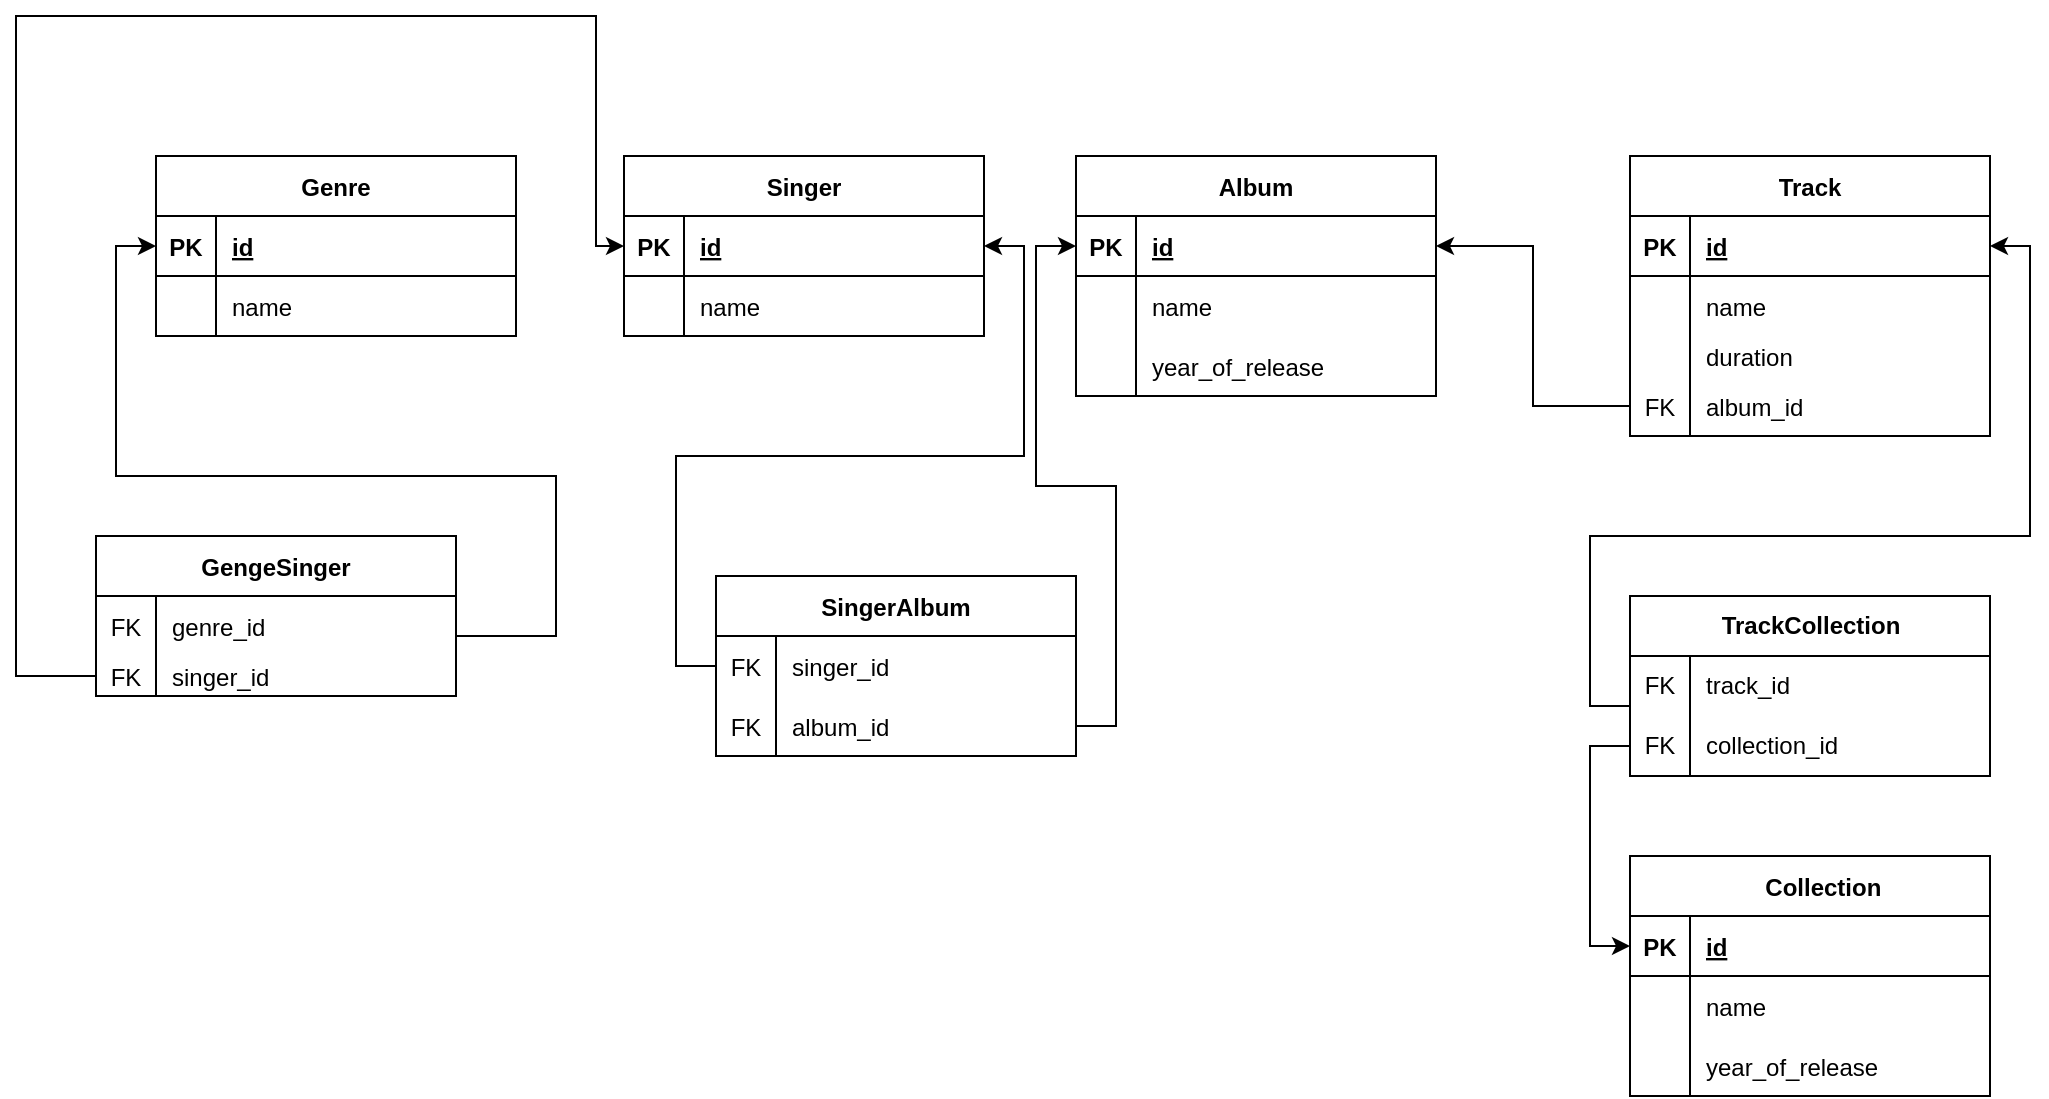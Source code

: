 <mxfile version="21.0.6" type="device"><diagram id="7imjUtlQZrsUdaJ6XVSP" name="Страница 1"><mxGraphModel dx="933" dy="583" grid="1" gridSize="10" guides="1" tooltips="1" connect="1" arrows="1" fold="1" page="1" pageScale="1" pageWidth="827" pageHeight="1169" math="0" shadow="0"><root><mxCell id="0"/><mxCell id="1" parent="0"/><mxCell id="hWGLlYiGaOkN0zs6Um-a-1" value="Genre" style="shape=table;startSize=30;container=1;collapsible=1;childLayout=tableLayout;fixedRows=1;rowLines=0;fontStyle=1;align=center;resizeLast=1;" parent="1" vertex="1"><mxGeometry x="90" y="170" width="180" height="90" as="geometry"/></mxCell><mxCell id="hWGLlYiGaOkN0zs6Um-a-2" value="" style="shape=tableRow;horizontal=0;startSize=0;swimlaneHead=0;swimlaneBody=0;fillColor=none;collapsible=0;dropTarget=0;points=[[0,0.5],[1,0.5]];portConstraint=eastwest;top=0;left=0;right=0;bottom=1;" parent="hWGLlYiGaOkN0zs6Um-a-1" vertex="1"><mxGeometry y="30" width="180" height="30" as="geometry"/></mxCell><mxCell id="hWGLlYiGaOkN0zs6Um-a-3" value="PK" style="shape=partialRectangle;connectable=0;fillColor=none;top=0;left=0;bottom=0;right=0;fontStyle=1;overflow=hidden;" parent="hWGLlYiGaOkN0zs6Um-a-2" vertex="1"><mxGeometry width="30" height="30" as="geometry"><mxRectangle width="30" height="30" as="alternateBounds"/></mxGeometry></mxCell><mxCell id="hWGLlYiGaOkN0zs6Um-a-4" value="id" style="shape=partialRectangle;connectable=0;fillColor=none;top=0;left=0;bottom=0;right=0;align=left;spacingLeft=6;fontStyle=5;overflow=hidden;" parent="hWGLlYiGaOkN0zs6Um-a-2" vertex="1"><mxGeometry x="30" width="150" height="30" as="geometry"><mxRectangle width="150" height="30" as="alternateBounds"/></mxGeometry></mxCell><mxCell id="hWGLlYiGaOkN0zs6Um-a-5" value="" style="shape=tableRow;horizontal=0;startSize=0;swimlaneHead=0;swimlaneBody=0;fillColor=none;collapsible=0;dropTarget=0;points=[[0,0.5],[1,0.5]];portConstraint=eastwest;top=0;left=0;right=0;bottom=0;" parent="hWGLlYiGaOkN0zs6Um-a-1" vertex="1"><mxGeometry y="60" width="180" height="30" as="geometry"/></mxCell><mxCell id="hWGLlYiGaOkN0zs6Um-a-6" value="" style="shape=partialRectangle;connectable=0;fillColor=none;top=0;left=0;bottom=0;right=0;editable=1;overflow=hidden;" parent="hWGLlYiGaOkN0zs6Um-a-5" vertex="1"><mxGeometry width="30" height="30" as="geometry"><mxRectangle width="30" height="30" as="alternateBounds"/></mxGeometry></mxCell><mxCell id="hWGLlYiGaOkN0zs6Um-a-7" value="name" style="shape=partialRectangle;connectable=0;fillColor=none;top=0;left=0;bottom=0;right=0;align=left;spacingLeft=6;overflow=hidden;" parent="hWGLlYiGaOkN0zs6Um-a-5" vertex="1"><mxGeometry x="30" width="150" height="30" as="geometry"><mxRectangle width="150" height="30" as="alternateBounds"/></mxGeometry></mxCell><mxCell id="hWGLlYiGaOkN0zs6Um-a-14" value="Singer" style="shape=table;startSize=30;container=1;collapsible=1;childLayout=tableLayout;fixedRows=1;rowLines=0;fontStyle=1;align=center;resizeLast=1;" parent="1" vertex="1"><mxGeometry x="324" y="170" width="180" height="90" as="geometry"/></mxCell><mxCell id="hWGLlYiGaOkN0zs6Um-a-15" value="" style="shape=tableRow;horizontal=0;startSize=0;swimlaneHead=0;swimlaneBody=0;fillColor=none;collapsible=0;dropTarget=0;points=[[0,0.5],[1,0.5]];portConstraint=eastwest;top=0;left=0;right=0;bottom=1;" parent="hWGLlYiGaOkN0zs6Um-a-14" vertex="1"><mxGeometry y="30" width="180" height="30" as="geometry"/></mxCell><mxCell id="hWGLlYiGaOkN0zs6Um-a-16" value="PK" style="shape=partialRectangle;connectable=0;fillColor=none;top=0;left=0;bottom=0;right=0;fontStyle=1;overflow=hidden;" parent="hWGLlYiGaOkN0zs6Um-a-15" vertex="1"><mxGeometry width="30" height="30" as="geometry"><mxRectangle width="30" height="30" as="alternateBounds"/></mxGeometry></mxCell><mxCell id="hWGLlYiGaOkN0zs6Um-a-17" value="id" style="shape=partialRectangle;connectable=0;fillColor=none;top=0;left=0;bottom=0;right=0;align=left;spacingLeft=6;fontStyle=5;overflow=hidden;" parent="hWGLlYiGaOkN0zs6Um-a-15" vertex="1"><mxGeometry x="30" width="150" height="30" as="geometry"><mxRectangle width="150" height="30" as="alternateBounds"/></mxGeometry></mxCell><mxCell id="hWGLlYiGaOkN0zs6Um-a-18" value="" style="shape=tableRow;horizontal=0;startSize=0;swimlaneHead=0;swimlaneBody=0;fillColor=none;collapsible=0;dropTarget=0;points=[[0,0.5],[1,0.5]];portConstraint=eastwest;top=0;left=0;right=0;bottom=0;" parent="hWGLlYiGaOkN0zs6Um-a-14" vertex="1"><mxGeometry y="60" width="180" height="30" as="geometry"/></mxCell><mxCell id="hWGLlYiGaOkN0zs6Um-a-19" value="" style="shape=partialRectangle;connectable=0;fillColor=none;top=0;left=0;bottom=0;right=0;editable=1;overflow=hidden;" parent="hWGLlYiGaOkN0zs6Um-a-18" vertex="1"><mxGeometry width="30" height="30" as="geometry"><mxRectangle width="30" height="30" as="alternateBounds"/></mxGeometry></mxCell><mxCell id="hWGLlYiGaOkN0zs6Um-a-20" value="name" style="shape=partialRectangle;connectable=0;fillColor=none;top=0;left=0;bottom=0;right=0;align=left;spacingLeft=6;overflow=hidden;" parent="hWGLlYiGaOkN0zs6Um-a-18" vertex="1"><mxGeometry x="30" width="150" height="30" as="geometry"><mxRectangle width="150" height="30" as="alternateBounds"/></mxGeometry></mxCell><mxCell id="hWGLlYiGaOkN0zs6Um-a-27" value="Album" style="shape=table;startSize=30;container=1;collapsible=1;childLayout=tableLayout;fixedRows=1;rowLines=0;fontStyle=1;align=center;resizeLast=1;" parent="1" vertex="1"><mxGeometry x="550" y="170" width="180" height="120" as="geometry"/></mxCell><mxCell id="hWGLlYiGaOkN0zs6Um-a-28" value="" style="shape=tableRow;horizontal=0;startSize=0;swimlaneHead=0;swimlaneBody=0;fillColor=none;collapsible=0;dropTarget=0;points=[[0,0.5],[1,0.5]];portConstraint=eastwest;top=0;left=0;right=0;bottom=1;" parent="hWGLlYiGaOkN0zs6Um-a-27" vertex="1"><mxGeometry y="30" width="180" height="30" as="geometry"/></mxCell><mxCell id="hWGLlYiGaOkN0zs6Um-a-29" value="PK" style="shape=partialRectangle;connectable=0;fillColor=none;top=0;left=0;bottom=0;right=0;fontStyle=1;overflow=hidden;" parent="hWGLlYiGaOkN0zs6Um-a-28" vertex="1"><mxGeometry width="30" height="30" as="geometry"><mxRectangle width="30" height="30" as="alternateBounds"/></mxGeometry></mxCell><mxCell id="hWGLlYiGaOkN0zs6Um-a-30" value="id" style="shape=partialRectangle;connectable=0;fillColor=none;top=0;left=0;bottom=0;right=0;align=left;spacingLeft=6;fontStyle=5;overflow=hidden;" parent="hWGLlYiGaOkN0zs6Um-a-28" vertex="1"><mxGeometry x="30" width="150" height="30" as="geometry"><mxRectangle width="150" height="30" as="alternateBounds"/></mxGeometry></mxCell><mxCell id="hWGLlYiGaOkN0zs6Um-a-31" value="" style="shape=tableRow;horizontal=0;startSize=0;swimlaneHead=0;swimlaneBody=0;fillColor=none;collapsible=0;dropTarget=0;points=[[0,0.5],[1,0.5]];portConstraint=eastwest;top=0;left=0;right=0;bottom=0;" parent="hWGLlYiGaOkN0zs6Um-a-27" vertex="1"><mxGeometry y="60" width="180" height="30" as="geometry"/></mxCell><mxCell id="hWGLlYiGaOkN0zs6Um-a-32" value="" style="shape=partialRectangle;connectable=0;fillColor=none;top=0;left=0;bottom=0;right=0;editable=1;overflow=hidden;" parent="hWGLlYiGaOkN0zs6Um-a-31" vertex="1"><mxGeometry width="30" height="30" as="geometry"><mxRectangle width="30" height="30" as="alternateBounds"/></mxGeometry></mxCell><mxCell id="hWGLlYiGaOkN0zs6Um-a-33" value="name" style="shape=partialRectangle;connectable=0;fillColor=none;top=0;left=0;bottom=0;right=0;align=left;spacingLeft=6;overflow=hidden;" parent="hWGLlYiGaOkN0zs6Um-a-31" vertex="1"><mxGeometry x="30" width="150" height="30" as="geometry"><mxRectangle width="150" height="30" as="alternateBounds"/></mxGeometry></mxCell><mxCell id="hWGLlYiGaOkN0zs6Um-a-34" value="" style="shape=tableRow;horizontal=0;startSize=0;swimlaneHead=0;swimlaneBody=0;fillColor=none;collapsible=0;dropTarget=0;points=[[0,0.5],[1,0.5]];portConstraint=eastwest;top=0;left=0;right=0;bottom=0;" parent="hWGLlYiGaOkN0zs6Um-a-27" vertex="1"><mxGeometry y="90" width="180" height="30" as="geometry"/></mxCell><mxCell id="hWGLlYiGaOkN0zs6Um-a-35" value="" style="shape=partialRectangle;connectable=0;fillColor=none;top=0;left=0;bottom=0;right=0;editable=1;overflow=hidden;" parent="hWGLlYiGaOkN0zs6Um-a-34" vertex="1"><mxGeometry width="30" height="30" as="geometry"><mxRectangle width="30" height="30" as="alternateBounds"/></mxGeometry></mxCell><mxCell id="hWGLlYiGaOkN0zs6Um-a-36" value="year_of_release" style="shape=partialRectangle;connectable=0;fillColor=none;top=0;left=0;bottom=0;right=0;align=left;spacingLeft=6;overflow=hidden;" parent="hWGLlYiGaOkN0zs6Um-a-34" vertex="1"><mxGeometry x="30" width="150" height="30" as="geometry"><mxRectangle width="150" height="30" as="alternateBounds"/></mxGeometry></mxCell><mxCell id="hWGLlYiGaOkN0zs6Um-a-40" value="Track" style="shape=table;startSize=30;container=1;collapsible=1;childLayout=tableLayout;fixedRows=1;rowLines=0;fontStyle=1;align=center;resizeLast=1;" parent="1" vertex="1"><mxGeometry x="827" y="170" width="180" height="140" as="geometry"/></mxCell><mxCell id="hWGLlYiGaOkN0zs6Um-a-41" value="" style="shape=tableRow;horizontal=0;startSize=0;swimlaneHead=0;swimlaneBody=0;fillColor=none;collapsible=0;dropTarget=0;points=[[0,0.5],[1,0.5]];portConstraint=eastwest;top=0;left=0;right=0;bottom=1;" parent="hWGLlYiGaOkN0zs6Um-a-40" vertex="1"><mxGeometry y="30" width="180" height="30" as="geometry"/></mxCell><mxCell id="hWGLlYiGaOkN0zs6Um-a-42" value="PK" style="shape=partialRectangle;connectable=0;fillColor=none;top=0;left=0;bottom=0;right=0;fontStyle=1;overflow=hidden;" parent="hWGLlYiGaOkN0zs6Um-a-41" vertex="1"><mxGeometry width="30" height="30" as="geometry"><mxRectangle width="30" height="30" as="alternateBounds"/></mxGeometry></mxCell><mxCell id="hWGLlYiGaOkN0zs6Um-a-43" value="id" style="shape=partialRectangle;connectable=0;fillColor=none;top=0;left=0;bottom=0;right=0;align=left;spacingLeft=6;fontStyle=5;overflow=hidden;" parent="hWGLlYiGaOkN0zs6Um-a-41" vertex="1"><mxGeometry x="30" width="150" height="30" as="geometry"><mxRectangle width="150" height="30" as="alternateBounds"/></mxGeometry></mxCell><mxCell id="hWGLlYiGaOkN0zs6Um-a-44" value="" style="shape=tableRow;horizontal=0;startSize=0;swimlaneHead=0;swimlaneBody=0;fillColor=none;collapsible=0;dropTarget=0;points=[[0,0.5],[1,0.5]];portConstraint=eastwest;top=0;left=0;right=0;bottom=0;" parent="hWGLlYiGaOkN0zs6Um-a-40" vertex="1"><mxGeometry y="60" width="180" height="30" as="geometry"/></mxCell><mxCell id="hWGLlYiGaOkN0zs6Um-a-45" value="" style="shape=partialRectangle;connectable=0;fillColor=none;top=0;left=0;bottom=0;right=0;editable=1;overflow=hidden;" parent="hWGLlYiGaOkN0zs6Um-a-44" vertex="1"><mxGeometry width="30" height="30" as="geometry"><mxRectangle width="30" height="30" as="alternateBounds"/></mxGeometry></mxCell><mxCell id="hWGLlYiGaOkN0zs6Um-a-46" value="name" style="shape=partialRectangle;connectable=0;fillColor=none;top=0;left=0;bottom=0;right=0;align=left;spacingLeft=6;overflow=hidden;" parent="hWGLlYiGaOkN0zs6Um-a-44" vertex="1"><mxGeometry x="30" width="150" height="30" as="geometry"><mxRectangle width="150" height="30" as="alternateBounds"/></mxGeometry></mxCell><mxCell id="hWGLlYiGaOkN0zs6Um-a-47" value="" style="shape=tableRow;horizontal=0;startSize=0;swimlaneHead=0;swimlaneBody=0;fillColor=none;collapsible=0;dropTarget=0;points=[[0,0.5],[1,0.5]];portConstraint=eastwest;top=0;left=0;right=0;bottom=0;" parent="hWGLlYiGaOkN0zs6Um-a-40" vertex="1"><mxGeometry y="90" width="180" height="20" as="geometry"/></mxCell><mxCell id="hWGLlYiGaOkN0zs6Um-a-48" value="" style="shape=partialRectangle;connectable=0;fillColor=none;top=0;left=0;bottom=0;right=0;editable=1;overflow=hidden;" parent="hWGLlYiGaOkN0zs6Um-a-47" vertex="1"><mxGeometry width="30" height="20" as="geometry"><mxRectangle width="30" height="20" as="alternateBounds"/></mxGeometry></mxCell><mxCell id="hWGLlYiGaOkN0zs6Um-a-49" value="duration" style="shape=partialRectangle;connectable=0;fillColor=none;top=0;left=0;bottom=0;right=0;align=left;spacingLeft=6;overflow=hidden;" parent="hWGLlYiGaOkN0zs6Um-a-47" vertex="1"><mxGeometry x="30" width="150" height="20" as="geometry"><mxRectangle width="150" height="20" as="alternateBounds"/></mxGeometry></mxCell><mxCell id="hWGLlYiGaOkN0zs6Um-a-50" value="" style="shape=tableRow;horizontal=0;startSize=0;swimlaneHead=0;swimlaneBody=0;fillColor=none;collapsible=0;dropTarget=0;points=[[0,0.5],[1,0.5]];portConstraint=eastwest;top=0;left=0;right=0;bottom=0;" parent="hWGLlYiGaOkN0zs6Um-a-40" vertex="1"><mxGeometry y="110" width="180" height="30" as="geometry"/></mxCell><mxCell id="hWGLlYiGaOkN0zs6Um-a-51" value="FK" style="shape=partialRectangle;connectable=0;fillColor=none;top=0;left=0;bottom=0;right=0;editable=1;overflow=hidden;" parent="hWGLlYiGaOkN0zs6Um-a-50" vertex="1"><mxGeometry width="30" height="30" as="geometry"><mxRectangle width="30" height="30" as="alternateBounds"/></mxGeometry></mxCell><mxCell id="hWGLlYiGaOkN0zs6Um-a-52" value="album_id" style="shape=partialRectangle;connectable=0;fillColor=none;top=0;left=0;bottom=0;right=0;align=left;spacingLeft=6;overflow=hidden;" parent="hWGLlYiGaOkN0zs6Um-a-50" vertex="1"><mxGeometry x="30" width="150" height="30" as="geometry"><mxRectangle width="150" height="30" as="alternateBounds"/></mxGeometry></mxCell><mxCell id="hWGLlYiGaOkN0zs6Um-a-53" style="edgeStyle=orthogonalEdgeStyle;rounded=0;orthogonalLoop=1;jettySize=auto;html=1;entryX=1;entryY=0.5;entryDx=0;entryDy=0;" parent="1" source="hWGLlYiGaOkN0zs6Um-a-50" target="hWGLlYiGaOkN0zs6Um-a-28" edge="1"><mxGeometry relative="1" as="geometry"/></mxCell><mxCell id="I2Ei5dNxSrliNuhCWNgE-14" style="edgeStyle=orthogonalEdgeStyle;rounded=0;orthogonalLoop=1;jettySize=auto;html=1;entryX=0;entryY=0.5;entryDx=0;entryDy=0;exitX=1;exitY=0.5;exitDx=0;exitDy=0;" parent="1" source="I2Ei5dNxSrliNuhCWNgE-5" target="hWGLlYiGaOkN0zs6Um-a-2" edge="1"><mxGeometry relative="1" as="geometry"><Array as="points"><mxPoint x="240" y="410"/><mxPoint x="290" y="410"/><mxPoint x="290" y="330"/><mxPoint x="70" y="330"/><mxPoint x="70" y="215"/></Array></mxGeometry></mxCell><mxCell id="I2Ei5dNxSrliNuhCWNgE-1" value="GengeSinger" style="shape=table;startSize=30;container=1;collapsible=1;childLayout=tableLayout;fixedRows=1;rowLines=0;fontStyle=1;align=center;resizeLast=1;" parent="1" vertex="1"><mxGeometry x="60" y="360" width="180" height="80" as="geometry"/></mxCell><mxCell id="I2Ei5dNxSrliNuhCWNgE-5" value="" style="shape=tableRow;horizontal=0;startSize=0;swimlaneHead=0;swimlaneBody=0;fillColor=none;collapsible=0;dropTarget=0;points=[[0,0.5],[1,0.5]];portConstraint=eastwest;top=0;left=0;right=0;bottom=0;" parent="I2Ei5dNxSrliNuhCWNgE-1" vertex="1"><mxGeometry y="30" width="180" height="30" as="geometry"/></mxCell><mxCell id="I2Ei5dNxSrliNuhCWNgE-6" value="FK" style="shape=partialRectangle;connectable=0;fillColor=none;top=0;left=0;bottom=0;right=0;editable=1;overflow=hidden;" parent="I2Ei5dNxSrliNuhCWNgE-5" vertex="1"><mxGeometry width="30" height="30" as="geometry"><mxRectangle width="30" height="30" as="alternateBounds"/></mxGeometry></mxCell><mxCell id="I2Ei5dNxSrliNuhCWNgE-7" value="genre_id" style="shape=partialRectangle;connectable=0;fillColor=none;top=0;left=0;bottom=0;right=0;align=left;spacingLeft=6;overflow=hidden;" parent="I2Ei5dNxSrliNuhCWNgE-5" vertex="1"><mxGeometry x="30" width="150" height="30" as="geometry"><mxRectangle width="150" height="30" as="alternateBounds"/></mxGeometry></mxCell><mxCell id="I2Ei5dNxSrliNuhCWNgE-8" value="" style="shape=tableRow;horizontal=0;startSize=0;swimlaneHead=0;swimlaneBody=0;fillColor=none;collapsible=0;dropTarget=0;points=[[0,0.5],[1,0.5]];portConstraint=eastwest;top=0;left=0;right=0;bottom=0;" parent="I2Ei5dNxSrliNuhCWNgE-1" vertex="1"><mxGeometry y="60" width="180" height="20" as="geometry"/></mxCell><mxCell id="I2Ei5dNxSrliNuhCWNgE-9" value="FK" style="shape=partialRectangle;connectable=0;fillColor=none;top=0;left=0;bottom=0;right=0;editable=1;overflow=hidden;" parent="I2Ei5dNxSrliNuhCWNgE-8" vertex="1"><mxGeometry width="30" height="20" as="geometry"><mxRectangle width="30" height="20" as="alternateBounds"/></mxGeometry></mxCell><mxCell id="I2Ei5dNxSrliNuhCWNgE-10" value="singer_id" style="shape=partialRectangle;connectable=0;fillColor=none;top=0;left=0;bottom=0;right=0;align=left;spacingLeft=6;overflow=hidden;" parent="I2Ei5dNxSrliNuhCWNgE-8" vertex="1"><mxGeometry x="30" width="150" height="20" as="geometry"><mxRectangle width="150" height="20" as="alternateBounds"/></mxGeometry></mxCell><mxCell id="I2Ei5dNxSrliNuhCWNgE-16" style="edgeStyle=orthogonalEdgeStyle;rounded=0;orthogonalLoop=1;jettySize=auto;html=1;entryX=0;entryY=0.5;entryDx=0;entryDy=0;" parent="1" source="I2Ei5dNxSrliNuhCWNgE-8" target="hWGLlYiGaOkN0zs6Um-a-15" edge="1"><mxGeometry relative="1" as="geometry"><Array as="points"><mxPoint x="20" y="430"/><mxPoint x="20" y="100"/><mxPoint x="310" y="100"/><mxPoint x="310" y="215"/></Array></mxGeometry></mxCell><mxCell id="537kC0L1eBvqO_uQXo9V-44" value="    Collection" style="shape=table;startSize=30;container=1;collapsible=1;childLayout=tableLayout;fixedRows=1;rowLines=0;fontStyle=1;align=center;resizeLast=1;" parent="1" vertex="1"><mxGeometry x="827" y="520" width="180" height="120" as="geometry"/></mxCell><mxCell id="537kC0L1eBvqO_uQXo9V-45" value="" style="shape=tableRow;horizontal=0;startSize=0;swimlaneHead=0;swimlaneBody=0;fillColor=none;collapsible=0;dropTarget=0;points=[[0,0.5],[1,0.5]];portConstraint=eastwest;top=0;left=0;right=0;bottom=1;" parent="537kC0L1eBvqO_uQXo9V-44" vertex="1"><mxGeometry y="30" width="180" height="30" as="geometry"/></mxCell><mxCell id="537kC0L1eBvqO_uQXo9V-46" value="PK" style="shape=partialRectangle;connectable=0;fillColor=none;top=0;left=0;bottom=0;right=0;fontStyle=1;overflow=hidden;" parent="537kC0L1eBvqO_uQXo9V-45" vertex="1"><mxGeometry width="30" height="30" as="geometry"><mxRectangle width="30" height="30" as="alternateBounds"/></mxGeometry></mxCell><mxCell id="537kC0L1eBvqO_uQXo9V-47" value="id" style="shape=partialRectangle;connectable=0;fillColor=none;top=0;left=0;bottom=0;right=0;align=left;spacingLeft=6;fontStyle=5;overflow=hidden;" parent="537kC0L1eBvqO_uQXo9V-45" vertex="1"><mxGeometry x="30" width="150" height="30" as="geometry"><mxRectangle width="150" height="30" as="alternateBounds"/></mxGeometry></mxCell><mxCell id="537kC0L1eBvqO_uQXo9V-48" value="" style="shape=tableRow;horizontal=0;startSize=0;swimlaneHead=0;swimlaneBody=0;fillColor=none;collapsible=0;dropTarget=0;points=[[0,0.5],[1,0.5]];portConstraint=eastwest;top=0;left=0;right=0;bottom=0;" parent="537kC0L1eBvqO_uQXo9V-44" vertex="1"><mxGeometry y="60" width="180" height="30" as="geometry"/></mxCell><mxCell id="537kC0L1eBvqO_uQXo9V-49" value="" style="shape=partialRectangle;connectable=0;fillColor=none;top=0;left=0;bottom=0;right=0;editable=1;overflow=hidden;" parent="537kC0L1eBvqO_uQXo9V-48" vertex="1"><mxGeometry width="30" height="30" as="geometry"><mxRectangle width="30" height="30" as="alternateBounds"/></mxGeometry></mxCell><mxCell id="537kC0L1eBvqO_uQXo9V-50" value="name" style="shape=partialRectangle;connectable=0;fillColor=none;top=0;left=0;bottom=0;right=0;align=left;spacingLeft=6;overflow=hidden;" parent="537kC0L1eBvqO_uQXo9V-48" vertex="1"><mxGeometry x="30" width="150" height="30" as="geometry"><mxRectangle width="150" height="30" as="alternateBounds"/></mxGeometry></mxCell><mxCell id="537kC0L1eBvqO_uQXo9V-51" value="" style="shape=tableRow;horizontal=0;startSize=0;swimlaneHead=0;swimlaneBody=0;fillColor=none;collapsible=0;dropTarget=0;points=[[0,0.5],[1,0.5]];portConstraint=eastwest;top=0;left=0;right=0;bottom=0;" parent="537kC0L1eBvqO_uQXo9V-44" vertex="1"><mxGeometry y="90" width="180" height="30" as="geometry"/></mxCell><mxCell id="537kC0L1eBvqO_uQXo9V-52" value="" style="shape=partialRectangle;connectable=0;fillColor=none;top=0;left=0;bottom=0;right=0;editable=1;overflow=hidden;" parent="537kC0L1eBvqO_uQXo9V-51" vertex="1"><mxGeometry width="30" height="30" as="geometry"><mxRectangle width="30" height="30" as="alternateBounds"/></mxGeometry></mxCell><mxCell id="537kC0L1eBvqO_uQXo9V-53" value="year_of_release" style="shape=partialRectangle;connectable=0;fillColor=none;top=0;left=0;bottom=0;right=0;align=left;spacingLeft=6;overflow=hidden;" parent="537kC0L1eBvqO_uQXo9V-51" vertex="1"><mxGeometry x="30" width="150" height="30" as="geometry"><mxRectangle width="150" height="30" as="alternateBounds"/></mxGeometry></mxCell><mxCell id="537kC0L1eBvqO_uQXo9V-60" value="SingerAlbum" style="shape=table;startSize=30;container=1;collapsible=1;childLayout=tableLayout;fixedRows=1;rowLines=0;fontStyle=1;align=center;resizeLast=1;" parent="1" vertex="1"><mxGeometry x="370" y="380" width="180" height="90" as="geometry"/></mxCell><mxCell id="537kC0L1eBvqO_uQXo9V-64" value="" style="shape=tableRow;horizontal=0;startSize=0;swimlaneHead=0;swimlaneBody=0;fillColor=none;collapsible=0;dropTarget=0;points=[[0,0.5],[1,0.5]];portConstraint=eastwest;top=0;left=0;right=0;bottom=0;" parent="537kC0L1eBvqO_uQXo9V-60" vertex="1"><mxGeometry y="30" width="180" height="30" as="geometry"/></mxCell><mxCell id="537kC0L1eBvqO_uQXo9V-65" value="FK" style="shape=partialRectangle;connectable=0;fillColor=none;top=0;left=0;bottom=0;right=0;editable=1;overflow=hidden;" parent="537kC0L1eBvqO_uQXo9V-64" vertex="1"><mxGeometry width="30" height="30" as="geometry"><mxRectangle width="30" height="30" as="alternateBounds"/></mxGeometry></mxCell><mxCell id="537kC0L1eBvqO_uQXo9V-66" value="singer_id" style="shape=partialRectangle;connectable=0;fillColor=none;top=0;left=0;bottom=0;right=0;align=left;spacingLeft=6;overflow=hidden;" parent="537kC0L1eBvqO_uQXo9V-64" vertex="1"><mxGeometry x="30" width="150" height="30" as="geometry"><mxRectangle width="150" height="30" as="alternateBounds"/></mxGeometry></mxCell><mxCell id="537kC0L1eBvqO_uQXo9V-67" value="" style="shape=tableRow;horizontal=0;startSize=0;swimlaneHead=0;swimlaneBody=0;fillColor=none;collapsible=0;dropTarget=0;points=[[0,0.5],[1,0.5]];portConstraint=eastwest;top=0;left=0;right=0;bottom=0;" parent="537kC0L1eBvqO_uQXo9V-60" vertex="1"><mxGeometry y="60" width="180" height="30" as="geometry"/></mxCell><mxCell id="537kC0L1eBvqO_uQXo9V-68" value="FK" style="shape=partialRectangle;connectable=0;fillColor=none;top=0;left=0;bottom=0;right=0;editable=1;overflow=hidden;" parent="537kC0L1eBvqO_uQXo9V-67" vertex="1"><mxGeometry width="30" height="30" as="geometry"><mxRectangle width="30" height="30" as="alternateBounds"/></mxGeometry></mxCell><mxCell id="537kC0L1eBvqO_uQXo9V-69" value="album_id" style="shape=partialRectangle;connectable=0;fillColor=none;top=0;left=0;bottom=0;right=0;align=left;spacingLeft=6;overflow=hidden;" parent="537kC0L1eBvqO_uQXo9V-67" vertex="1"><mxGeometry x="30" width="150" height="30" as="geometry"><mxRectangle width="150" height="30" as="alternateBounds"/></mxGeometry></mxCell><mxCell id="537kC0L1eBvqO_uQXo9V-73" style="edgeStyle=orthogonalEdgeStyle;rounded=0;orthogonalLoop=1;jettySize=auto;html=1;" parent="1" source="537kC0L1eBvqO_uQXo9V-64" target="hWGLlYiGaOkN0zs6Um-a-15" edge="1"><mxGeometry relative="1" as="geometry"/></mxCell><mxCell id="537kC0L1eBvqO_uQXo9V-75" style="edgeStyle=orthogonalEdgeStyle;rounded=0;orthogonalLoop=1;jettySize=auto;html=1;" parent="1" source="537kC0L1eBvqO_uQXo9V-67" target="hWGLlYiGaOkN0zs6Um-a-28" edge="1"><mxGeometry relative="1" as="geometry"/></mxCell><mxCell id="xv-31UGLslv-Nkj_PnXE-1" value="TrackCollection" style="shape=table;startSize=30;container=1;collapsible=1;childLayout=tableLayout;fixedRows=1;rowLines=0;fontStyle=1;align=center;resizeLast=1;html=1;" vertex="1" parent="1"><mxGeometry x="827" y="390" width="180" height="90" as="geometry"/></mxCell><mxCell id="xv-31UGLslv-Nkj_PnXE-5" value="" style="shape=tableRow;horizontal=0;startSize=0;swimlaneHead=0;swimlaneBody=0;fillColor=none;collapsible=0;dropTarget=0;points=[[0,0.5],[1,0.5]];portConstraint=eastwest;top=0;left=0;right=0;bottom=0;" vertex="1" parent="xv-31UGLslv-Nkj_PnXE-1"><mxGeometry y="30" width="180" height="30" as="geometry"/></mxCell><mxCell id="xv-31UGLslv-Nkj_PnXE-6" value="FK" style="shape=partialRectangle;connectable=0;fillColor=none;top=0;left=0;bottom=0;right=0;editable=1;overflow=hidden;whiteSpace=wrap;html=1;" vertex="1" parent="xv-31UGLslv-Nkj_PnXE-5"><mxGeometry width="30" height="30" as="geometry"><mxRectangle width="30" height="30" as="alternateBounds"/></mxGeometry></mxCell><mxCell id="xv-31UGLslv-Nkj_PnXE-7" value="track_id" style="shape=partialRectangle;connectable=0;fillColor=none;top=0;left=0;bottom=0;right=0;align=left;spacingLeft=6;overflow=hidden;whiteSpace=wrap;html=1;" vertex="1" parent="xv-31UGLslv-Nkj_PnXE-5"><mxGeometry x="30" width="150" height="30" as="geometry"><mxRectangle width="150" height="30" as="alternateBounds"/></mxGeometry></mxCell><mxCell id="xv-31UGLslv-Nkj_PnXE-8" value="" style="shape=tableRow;horizontal=0;startSize=0;swimlaneHead=0;swimlaneBody=0;fillColor=none;collapsible=0;dropTarget=0;points=[[0,0.5],[1,0.5]];portConstraint=eastwest;top=0;left=0;right=0;bottom=0;" vertex="1" parent="xv-31UGLslv-Nkj_PnXE-1"><mxGeometry y="60" width="180" height="30" as="geometry"/></mxCell><mxCell id="xv-31UGLslv-Nkj_PnXE-9" value="FK" style="shape=partialRectangle;connectable=0;fillColor=none;top=0;left=0;bottom=0;right=0;editable=1;overflow=hidden;whiteSpace=wrap;html=1;" vertex="1" parent="xv-31UGLslv-Nkj_PnXE-8"><mxGeometry width="30" height="30" as="geometry"><mxRectangle width="30" height="30" as="alternateBounds"/></mxGeometry></mxCell><mxCell id="xv-31UGLslv-Nkj_PnXE-10" value="collection_id" style="shape=partialRectangle;connectable=0;fillColor=none;top=0;left=0;bottom=0;right=0;align=left;spacingLeft=6;overflow=hidden;whiteSpace=wrap;html=1;" vertex="1" parent="xv-31UGLslv-Nkj_PnXE-8"><mxGeometry x="30" width="150" height="30" as="geometry"><mxRectangle width="150" height="30" as="alternateBounds"/></mxGeometry></mxCell><mxCell id="xv-31UGLslv-Nkj_PnXE-15" style="edgeStyle=orthogonalEdgeStyle;rounded=0;orthogonalLoop=1;jettySize=auto;html=1;entryX=0;entryY=0.5;entryDx=0;entryDy=0;" edge="1" parent="1" source="xv-31UGLslv-Nkj_PnXE-8" target="537kC0L1eBvqO_uQXo9V-45"><mxGeometry relative="1" as="geometry"/></mxCell><mxCell id="xv-31UGLslv-Nkj_PnXE-16" style="edgeStyle=orthogonalEdgeStyle;rounded=0;orthogonalLoop=1;jettySize=auto;html=1;" edge="1" parent="1" source="xv-31UGLslv-Nkj_PnXE-5" target="hWGLlYiGaOkN0zs6Um-a-41"><mxGeometry relative="1" as="geometry"><Array as="points"><mxPoint x="807" y="445"/><mxPoint x="807" y="360"/><mxPoint x="1027" y="360"/><mxPoint x="1027" y="215"/></Array></mxGeometry></mxCell></root></mxGraphModel></diagram></mxfile>